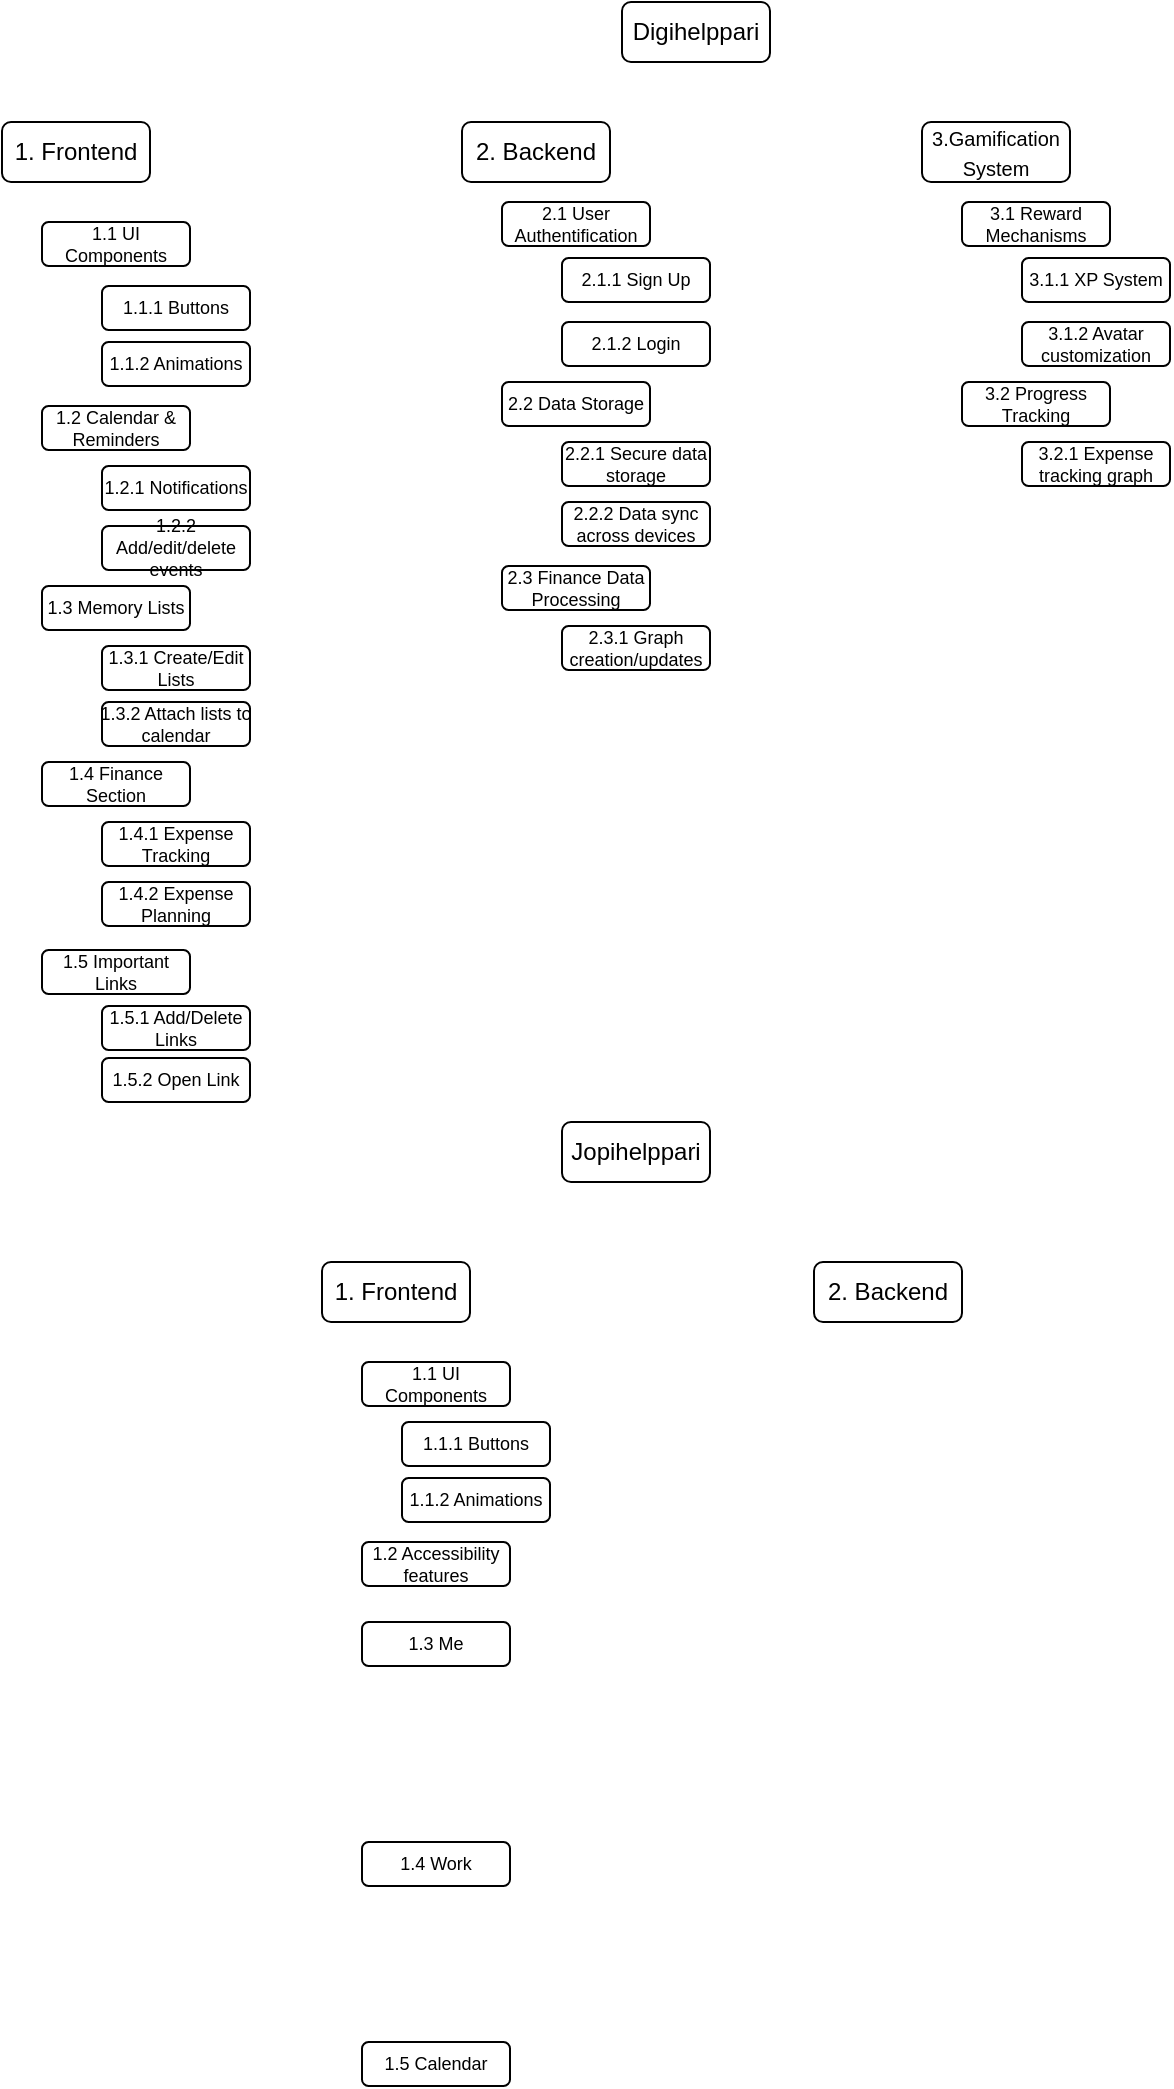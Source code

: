 <mxfile version="26.0.10">
  <diagram id="prtHgNgQTEPvFCAcTncT" name="Page-1">
    <mxGraphModel dx="2257" dy="788" grid="1" gridSize="10" guides="1" tooltips="1" connect="1" arrows="1" fold="1" page="1" pageScale="1" pageWidth="827" pageHeight="1169" math="0" shadow="0">
      <root>
        <mxCell id="0" />
        <mxCell id="1" parent="0" />
        <mxCell id="16awIQKgBBGIW1NUnGCz-1" value="Digihelppari" style="rounded=1;whiteSpace=wrap;html=1;" vertex="1" parent="1">
          <mxGeometry x="-450" y="50" width="74" height="30" as="geometry" />
        </mxCell>
        <mxCell id="16awIQKgBBGIW1NUnGCz-2" value="1. Frontend" style="rounded=1;whiteSpace=wrap;html=1;" vertex="1" parent="1">
          <mxGeometry x="-760" y="110" width="74" height="30" as="geometry" />
        </mxCell>
        <mxCell id="16awIQKgBBGIW1NUnGCz-3" value="2. Backend" style="rounded=1;whiteSpace=wrap;html=1;" vertex="1" parent="1">
          <mxGeometry x="-530" y="110" width="74" height="30" as="geometry" />
        </mxCell>
        <mxCell id="16awIQKgBBGIW1NUnGCz-4" value="&lt;font style=&quot;font-size: 10px;&quot;&gt;3.Gamification System&lt;/font&gt;" style="rounded=1;whiteSpace=wrap;html=1;" vertex="1" parent="1">
          <mxGeometry x="-300" y="110" width="74" height="30" as="geometry" />
        </mxCell>
        <mxCell id="16awIQKgBBGIW1NUnGCz-7" value="&lt;font&gt;1.1 UI Components&lt;/font&gt;" style="rounded=1;whiteSpace=wrap;html=1;fontSize=9;" vertex="1" parent="1">
          <mxGeometry x="-740" y="160" width="74" height="22" as="geometry" />
        </mxCell>
        <mxCell id="16awIQKgBBGIW1NUnGCz-8" value="&lt;font&gt;1.1.1 Buttons&lt;/font&gt;" style="rounded=1;whiteSpace=wrap;html=1;spacing=0;fontSize=9;" vertex="1" parent="1">
          <mxGeometry x="-710" y="192" width="74" height="22" as="geometry" />
        </mxCell>
        <mxCell id="16awIQKgBBGIW1NUnGCz-9" value="&lt;font&gt;1.1.2 Animations&lt;/font&gt;" style="rounded=1;whiteSpace=wrap;html=1;strokeWidth=1;spacing=0;fontSize=9;" vertex="1" parent="1">
          <mxGeometry x="-710" y="220" width="74" height="22" as="geometry" />
        </mxCell>
        <mxCell id="16awIQKgBBGIW1NUnGCz-10" value="&lt;font&gt;1.2 Calendar &amp;amp; Reminders&lt;font&gt;&lt;br&gt;&lt;/font&gt;&lt;/font&gt;" style="rounded=1;whiteSpace=wrap;html=1;spacing=0;fontSize=9;" vertex="1" parent="1">
          <mxGeometry x="-740" y="252" width="74" height="22" as="geometry" />
        </mxCell>
        <mxCell id="16awIQKgBBGIW1NUnGCz-11" value="&lt;font&gt;1.3 Memory Lists&lt;/font&gt;" style="rounded=1;whiteSpace=wrap;html=1;spacing=0;fontSize=9;" vertex="1" parent="1">
          <mxGeometry x="-740" y="342" width="74" height="22" as="geometry" />
        </mxCell>
        <mxCell id="16awIQKgBBGIW1NUnGCz-12" value="&lt;font&gt;1.4 Finance Section&lt;/font&gt;" style="rounded=1;whiteSpace=wrap;html=1;spacing=0;fontSize=9;" vertex="1" parent="1">
          <mxGeometry x="-740" y="430" width="74" height="22" as="geometry" />
        </mxCell>
        <mxCell id="16awIQKgBBGIW1NUnGCz-13" value="&lt;font&gt;1.5 Important Links&lt;/font&gt;" style="rounded=1;whiteSpace=wrap;html=1;spacing=0;fontSize=9;" vertex="1" parent="1">
          <mxGeometry x="-740" y="524" width="74" height="22" as="geometry" />
        </mxCell>
        <mxCell id="16awIQKgBBGIW1NUnGCz-15" value="&lt;font&gt;2.1 User Authentification&lt;/font&gt;" style="rounded=1;whiteSpace=wrap;html=1;spacing=0;fontSize=9;" vertex="1" parent="1">
          <mxGeometry x="-510" y="150" width="74" height="22" as="geometry" />
        </mxCell>
        <mxCell id="16awIQKgBBGIW1NUnGCz-16" value="&lt;font&gt;2.2 Data Storage&lt;/font&gt;" style="rounded=1;whiteSpace=wrap;html=1;spacing=0;fontSize=9;" vertex="1" parent="1">
          <mxGeometry x="-510" y="240" width="74" height="22" as="geometry" />
        </mxCell>
        <mxCell id="16awIQKgBBGIW1NUnGCz-17" value="&lt;font&gt;2.3 Finance Data Processing&lt;/font&gt;" style="rounded=1;whiteSpace=wrap;html=1;spacing=0;fontSize=9;" vertex="1" parent="1">
          <mxGeometry x="-510" y="332" width="74" height="22" as="geometry" />
        </mxCell>
        <mxCell id="16awIQKgBBGIW1NUnGCz-18" value="&lt;font&gt;3.1 Reward Mechanisms&lt;/font&gt;" style="rounded=1;whiteSpace=wrap;html=1;fontSize=9;" vertex="1" parent="1">
          <mxGeometry x="-280" y="150" width="74" height="22" as="geometry" />
        </mxCell>
        <mxCell id="16awIQKgBBGIW1NUnGCz-19" value="&lt;font&gt;3.2 Progress Tracking&lt;/font&gt;" style="rounded=1;whiteSpace=wrap;html=1;spacing=0;fontSize=9;" vertex="1" parent="1">
          <mxGeometry x="-280" y="240" width="74" height="22" as="geometry" />
        </mxCell>
        <mxCell id="16awIQKgBBGIW1NUnGCz-20" value="1.2.1 Notifications" style="rounded=1;whiteSpace=wrap;html=1;spacing=0;fontSize=9;" vertex="1" parent="1">
          <mxGeometry x="-710" y="282" width="74" height="22" as="geometry" />
        </mxCell>
        <mxCell id="16awIQKgBBGIW1NUnGCz-21" value="1.2.2 Add/edit/delete events" style="rounded=1;whiteSpace=wrap;html=1;spacing=0;fontSize=9;" vertex="1" parent="1">
          <mxGeometry x="-710" y="312" width="74" height="22" as="geometry" />
        </mxCell>
        <mxCell id="16awIQKgBBGIW1NUnGCz-22" value="1.3.1 Create/Edit Lists" style="rounded=1;whiteSpace=wrap;html=1;spacing=0;fontSize=9;" vertex="1" parent="1">
          <mxGeometry x="-710" y="372" width="74" height="22" as="geometry" />
        </mxCell>
        <mxCell id="16awIQKgBBGIW1NUnGCz-23" value="1.3.2 Attach lists to calendar" style="rounded=1;whiteSpace=wrap;html=1;spacing=0;fontSize=9;" vertex="1" parent="1">
          <mxGeometry x="-710" y="400" width="74" height="22" as="geometry" />
        </mxCell>
        <mxCell id="16awIQKgBBGIW1NUnGCz-24" value="1.4.1 Expense Tracking" style="rounded=1;whiteSpace=wrap;html=1;spacing=0;fontSize=9;" vertex="1" parent="1">
          <mxGeometry x="-710" y="460" width="74" height="22" as="geometry" />
        </mxCell>
        <mxCell id="16awIQKgBBGIW1NUnGCz-25" value="1.4.2 Expense Planning" style="rounded=1;whiteSpace=wrap;html=1;spacing=0;fontSize=9;" vertex="1" parent="1">
          <mxGeometry x="-710" y="490" width="74" height="22" as="geometry" />
        </mxCell>
        <mxCell id="16awIQKgBBGIW1NUnGCz-29" value="1.5.1 Add/Delete Links" style="rounded=1;whiteSpace=wrap;html=1;spacing=0;fontSize=9;" vertex="1" parent="1">
          <mxGeometry x="-710" y="552" width="74" height="22" as="geometry" />
        </mxCell>
        <mxCell id="16awIQKgBBGIW1NUnGCz-30" value="1.5.2 Open Link" style="rounded=1;whiteSpace=wrap;html=1;spacing=0;fontSize=9;" vertex="1" parent="1">
          <mxGeometry x="-710" y="578" width="74" height="22" as="geometry" />
        </mxCell>
        <mxCell id="16awIQKgBBGIW1NUnGCz-31" value="2.1.1 Sign Up" style="rounded=1;whiteSpace=wrap;html=1;spacing=0;fontSize=9;" vertex="1" parent="1">
          <mxGeometry x="-480" y="178" width="74" height="22" as="geometry" />
        </mxCell>
        <mxCell id="16awIQKgBBGIW1NUnGCz-32" value="2.1.2 Login" style="rounded=1;whiteSpace=wrap;html=1;spacing=0;fontSize=9;" vertex="1" parent="1">
          <mxGeometry x="-480" y="210" width="74" height="22" as="geometry" />
        </mxCell>
        <mxCell id="16awIQKgBBGIW1NUnGCz-33" value="&lt;font&gt;2.2.1 Secure data storage&lt;/font&gt;" style="rounded=1;whiteSpace=wrap;html=1;spacing=0;fontSize=9;" vertex="1" parent="1">
          <mxGeometry x="-480" y="270" width="74" height="22" as="geometry" />
        </mxCell>
        <mxCell id="16awIQKgBBGIW1NUnGCz-34" value="2.2.2 Data sync across devices" style="rounded=1;whiteSpace=wrap;html=1;spacing=0;fontSize=9;" vertex="1" parent="1">
          <mxGeometry x="-480" y="300" width="74" height="22" as="geometry" />
        </mxCell>
        <mxCell id="16awIQKgBBGIW1NUnGCz-35" value="2.3.1 Graph creation/updates " style="rounded=1;whiteSpace=wrap;html=1;spacing=0;fontSize=9;" vertex="1" parent="1">
          <mxGeometry x="-480" y="362" width="74" height="22" as="geometry" />
        </mxCell>
        <mxCell id="16awIQKgBBGIW1NUnGCz-37" value="3.2.1 Expense tracking graph" style="rounded=1;whiteSpace=wrap;html=1;spacing=0;fontSize=9;" vertex="1" parent="1">
          <mxGeometry x="-250" y="270" width="74" height="22" as="geometry" />
        </mxCell>
        <mxCell id="16awIQKgBBGIW1NUnGCz-38" value="3.1.1 XP System" style="rounded=1;whiteSpace=wrap;html=1;spacing=0;fontSize=9;" vertex="1" parent="1">
          <mxGeometry x="-250" y="178" width="74" height="22" as="geometry" />
        </mxCell>
        <mxCell id="16awIQKgBBGIW1NUnGCz-39" value="3.1.2 Avatar customization" style="rounded=1;whiteSpace=wrap;html=1;spacing=0;fontSize=9;" vertex="1" parent="1">
          <mxGeometry x="-250" y="210" width="74" height="22" as="geometry" />
        </mxCell>
        <mxCell id="16awIQKgBBGIW1NUnGCz-40" value="Jopihelppari" style="rounded=1;whiteSpace=wrap;html=1;" vertex="1" parent="1">
          <mxGeometry x="-480" y="610" width="74" height="30" as="geometry" />
        </mxCell>
        <mxCell id="16awIQKgBBGIW1NUnGCz-41" value="1. Frontend" style="rounded=1;whiteSpace=wrap;html=1;" vertex="1" parent="1">
          <mxGeometry x="-600" y="680" width="74" height="30" as="geometry" />
        </mxCell>
        <mxCell id="16awIQKgBBGIW1NUnGCz-42" value="2. Backend" style="rounded=1;whiteSpace=wrap;html=1;" vertex="1" parent="1">
          <mxGeometry x="-354" y="680" width="74" height="30" as="geometry" />
        </mxCell>
        <mxCell id="16awIQKgBBGIW1NUnGCz-43" value="&lt;font&gt;1.1 UI Components&lt;/font&gt;" style="rounded=1;whiteSpace=wrap;html=1;fontSize=9;" vertex="1" parent="1">
          <mxGeometry x="-580" y="730" width="74" height="22" as="geometry" />
        </mxCell>
        <mxCell id="16awIQKgBBGIW1NUnGCz-44" value="&lt;font&gt;1.2 Accessibility features&lt;br&gt;&lt;/font&gt;" style="rounded=1;whiteSpace=wrap;html=1;fontSize=9;" vertex="1" parent="1">
          <mxGeometry x="-580" y="820" width="74" height="22" as="geometry" />
        </mxCell>
        <mxCell id="16awIQKgBBGIW1NUnGCz-45" value="&lt;font&gt;1.1.1 Buttons&lt;/font&gt;" style="rounded=1;whiteSpace=wrap;html=1;spacing=0;fontSize=9;" vertex="1" parent="1">
          <mxGeometry x="-560" y="760" width="74" height="22" as="geometry" />
        </mxCell>
        <mxCell id="16awIQKgBBGIW1NUnGCz-46" value="&lt;font&gt;1.1.2 Animations&lt;/font&gt;" style="rounded=1;whiteSpace=wrap;html=1;strokeWidth=1;spacing=0;fontSize=9;" vertex="1" parent="1">
          <mxGeometry x="-560" y="788" width="74" height="22" as="geometry" />
        </mxCell>
        <mxCell id="16awIQKgBBGIW1NUnGCz-47" value="1.3 Me" style="rounded=1;whiteSpace=wrap;html=1;fontSize=9;" vertex="1" parent="1">
          <mxGeometry x="-580" y="860" width="74" height="22" as="geometry" />
        </mxCell>
        <mxCell id="16awIQKgBBGIW1NUnGCz-48" value="1.4 Work" style="rounded=1;whiteSpace=wrap;html=1;fontSize=9;" vertex="1" parent="1">
          <mxGeometry x="-580" y="970" width="74" height="22" as="geometry" />
        </mxCell>
        <mxCell id="16awIQKgBBGIW1NUnGCz-49" value="1.5 Calendar" style="rounded=1;whiteSpace=wrap;html=1;fontSize=9;" vertex="1" parent="1">
          <mxGeometry x="-580" y="1070" width="74" height="22" as="geometry" />
        </mxCell>
      </root>
    </mxGraphModel>
  </diagram>
</mxfile>
